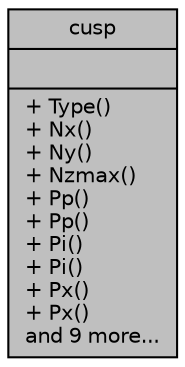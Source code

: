 digraph "cusp"
{
 // INTERACTIVE_SVG=YES
  bgcolor="transparent";
  edge [fontname="Helvetica",fontsize="10",labelfontname="Helvetica",labelfontsize="10"];
  node [fontname="Helvetica",fontsize="10",shape=record];
  Node1 [label="{cusp\n||+ Type()\l+ Nx()\l+ Ny()\l+ Nzmax()\l+ Pp()\l+ Pp()\l+ Pi()\l+ Pi()\l+ Px()\l+ Px()\land 9 more...\l}",height=0.2,width=0.4,color="black", fillcolor="grey75", style="filled", fontcolor="black"];
}
